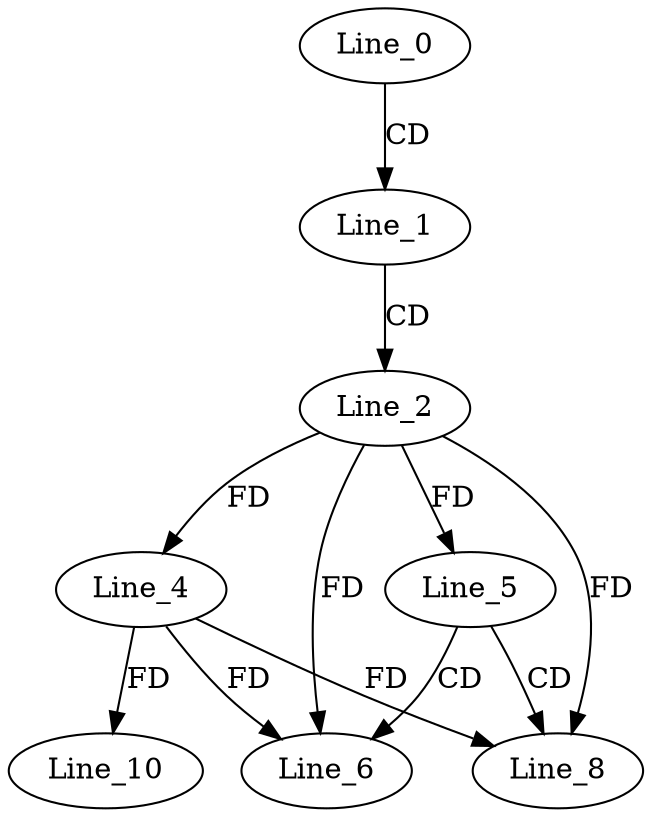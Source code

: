 digraph G {
  Line_0;
  Line_1;
  Line_2;
  Line_4;
  Line_5;
  Line_6;
  Line_4;
  Line_6;
  Line_8;
  Line_8;
  Line_10;
  Line_0 -> Line_1 [ label="CD" ];
  Line_1 -> Line_2 [ label="CD" ];
  Line_2 -> Line_4 [ label="FD" ];
  Line_2 -> Line_5 [ label="FD" ];
  Line_5 -> Line_6 [ label="CD" ];
  Line_4 -> Line_6 [ label="FD" ];
  Line_2 -> Line_6 [ label="FD" ];
  Line_5 -> Line_8 [ label="CD" ];
  Line_4 -> Line_8 [ label="FD" ];
  Line_2 -> Line_8 [ label="FD" ];
  Line_4 -> Line_10 [ label="FD" ];
}
